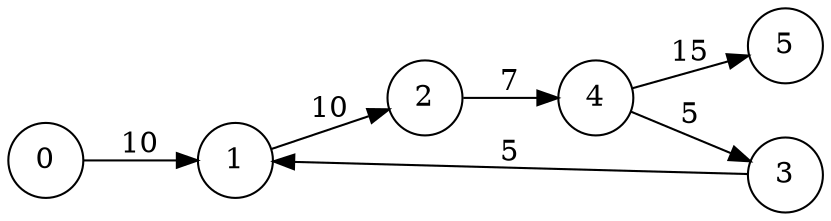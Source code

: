 digraph finite_state_machine {
	rankdir=LR;
	size="8,5"
	node [shape = circle];
	0 -> 1 [ label = "10" ];
	4 -> 5 [ label = "15" ];
	4 -> 3 [ label = "5" ];
	2 -> 4 [ label = "7" ];
	1 -> 2 [ label = "10" ];
	3 -> 1 [ label = "5" ];
}
